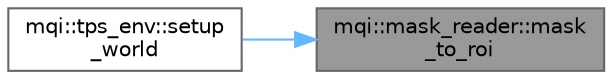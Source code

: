 digraph "mqi::mask_reader::mask_to_roi"
{
 // LATEX_PDF_SIZE
  bgcolor="transparent";
  edge [fontname=Helvetica,fontsize=10,labelfontname=Helvetica,labelfontsize=10];
  node [fontname=Helvetica,fontsize=10,shape=box,height=0.2,width=0.4];
  rankdir="RL";
  Node1 [id="Node000001",label="mqi::mask_reader::mask\l_to_roi",height=0.2,width=0.4,color="gray40", fillcolor="grey60", style="filled", fontcolor="black",tooltip="Converts the bitmap mask into a more compressed Region of Interest (ROI) representation."];
  Node1 -> Node2 [id="edge1_Node000001_Node000002",dir="back",color="steelblue1",style="solid",tooltip=" "];
  Node2 [id="Node000002",label="mqi::tps_env::setup\l_world",height=0.2,width=0.4,color="grey40", fillcolor="white", style="filled",URL="$classmqi_1_1tps__env.html#ad69ee252b1752210a67af91b124c0020",tooltip="Sets up the world geometry, including the patient geometry from CT data and beamline components."];
}
